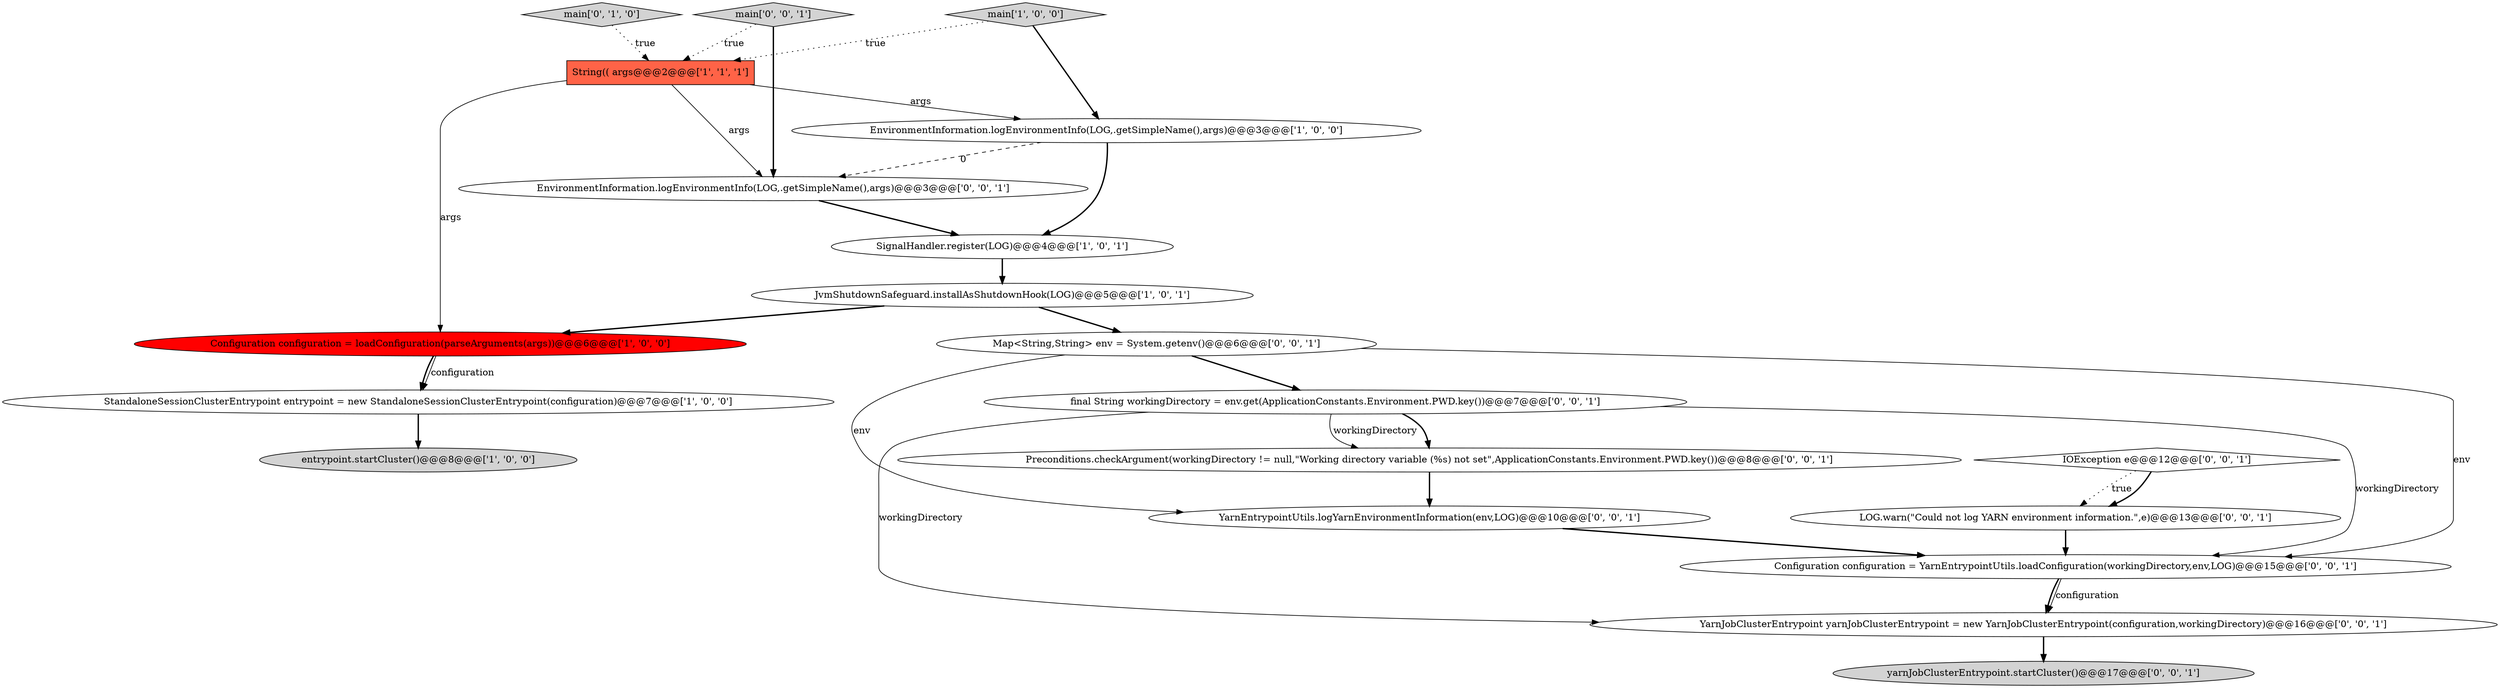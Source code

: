 digraph {
1 [style = filled, label = "main['1', '0', '0']", fillcolor = lightgray, shape = diamond image = "AAA0AAABBB1BBB"];
12 [style = filled, label = "LOG.warn(\"Could not log YARN environment information.\",e)@@@13@@@['0', '0', '1']", fillcolor = white, shape = ellipse image = "AAA0AAABBB3BBB"];
9 [style = filled, label = "Configuration configuration = YarnEntrypointUtils.loadConfiguration(workingDirectory,env,LOG)@@@15@@@['0', '0', '1']", fillcolor = white, shape = ellipse image = "AAA0AAABBB3BBB"];
10 [style = filled, label = "Preconditions.checkArgument(workingDirectory != null,\"Working directory variable (%s) not set\",ApplicationConstants.Environment.PWD.key())@@@8@@@['0', '0', '1']", fillcolor = white, shape = ellipse image = "AAA0AAABBB3BBB"];
14 [style = filled, label = "IOException e@@@12@@@['0', '0', '1']", fillcolor = white, shape = diamond image = "AAA0AAABBB3BBB"];
17 [style = filled, label = "YarnEntrypointUtils.logYarnEnvironmentInformation(env,LOG)@@@10@@@['0', '0', '1']", fillcolor = white, shape = ellipse image = "AAA0AAABBB3BBB"];
2 [style = filled, label = "EnvironmentInformation.logEnvironmentInfo(LOG,.getSimpleName(),args)@@@3@@@['1', '0', '0']", fillcolor = white, shape = ellipse image = "AAA0AAABBB1BBB"];
7 [style = filled, label = "String(( args@@@2@@@['1', '1', '1']", fillcolor = tomato, shape = box image = "AAA0AAABBB1BBB"];
8 [style = filled, label = "main['0', '1', '0']", fillcolor = lightgray, shape = diamond image = "AAA0AAABBB2BBB"];
5 [style = filled, label = "entrypoint.startCluster()@@@8@@@['1', '0', '0']", fillcolor = lightgray, shape = ellipse image = "AAA0AAABBB1BBB"];
16 [style = filled, label = "yarnJobClusterEntrypoint.startCluster()@@@17@@@['0', '0', '1']", fillcolor = lightgray, shape = ellipse image = "AAA0AAABBB3BBB"];
19 [style = filled, label = "Map<String,String> env = System.getenv()@@@6@@@['0', '0', '1']", fillcolor = white, shape = ellipse image = "AAA0AAABBB3BBB"];
3 [style = filled, label = "StandaloneSessionClusterEntrypoint entrypoint = new StandaloneSessionClusterEntrypoint(configuration)@@@7@@@['1', '0', '0']", fillcolor = white, shape = ellipse image = "AAA0AAABBB1BBB"];
18 [style = filled, label = "main['0', '0', '1']", fillcolor = lightgray, shape = diamond image = "AAA0AAABBB3BBB"];
11 [style = filled, label = "EnvironmentInformation.logEnvironmentInfo(LOG,.getSimpleName(),args)@@@3@@@['0', '0', '1']", fillcolor = white, shape = ellipse image = "AAA0AAABBB3BBB"];
13 [style = filled, label = "YarnJobClusterEntrypoint yarnJobClusterEntrypoint = new YarnJobClusterEntrypoint(configuration,workingDirectory)@@@16@@@['0', '0', '1']", fillcolor = white, shape = ellipse image = "AAA0AAABBB3BBB"];
4 [style = filled, label = "JvmShutdownSafeguard.installAsShutdownHook(LOG)@@@5@@@['1', '0', '1']", fillcolor = white, shape = ellipse image = "AAA0AAABBB1BBB"];
6 [style = filled, label = "SignalHandler.register(LOG)@@@4@@@['1', '0', '1']", fillcolor = white, shape = ellipse image = "AAA0AAABBB1BBB"];
0 [style = filled, label = "Configuration configuration = loadConfiguration(parseArguments(args))@@@6@@@['1', '0', '0']", fillcolor = red, shape = ellipse image = "AAA1AAABBB1BBB"];
15 [style = filled, label = "final String workingDirectory = env.get(ApplicationConstants.Environment.PWD.key())@@@7@@@['0', '0', '1']", fillcolor = white, shape = ellipse image = "AAA0AAABBB3BBB"];
0->3 [style = bold, label=""];
7->0 [style = solid, label="args"];
15->10 [style = bold, label=""];
18->7 [style = dotted, label="true"];
14->12 [style = dotted, label="true"];
2->6 [style = bold, label=""];
7->11 [style = solid, label="args"];
15->10 [style = solid, label="workingDirectory"];
17->9 [style = bold, label=""];
11->6 [style = bold, label=""];
18->11 [style = bold, label=""];
19->9 [style = solid, label="env"];
4->19 [style = bold, label=""];
8->7 [style = dotted, label="true"];
10->17 [style = bold, label=""];
12->9 [style = bold, label=""];
13->16 [style = bold, label=""];
4->0 [style = bold, label=""];
1->7 [style = dotted, label="true"];
6->4 [style = bold, label=""];
15->13 [style = solid, label="workingDirectory"];
3->5 [style = bold, label=""];
9->13 [style = solid, label="configuration"];
19->17 [style = solid, label="env"];
14->12 [style = bold, label=""];
9->13 [style = bold, label=""];
2->11 [style = dashed, label="0"];
1->2 [style = bold, label=""];
19->15 [style = bold, label=""];
7->2 [style = solid, label="args"];
0->3 [style = solid, label="configuration"];
15->9 [style = solid, label="workingDirectory"];
}
